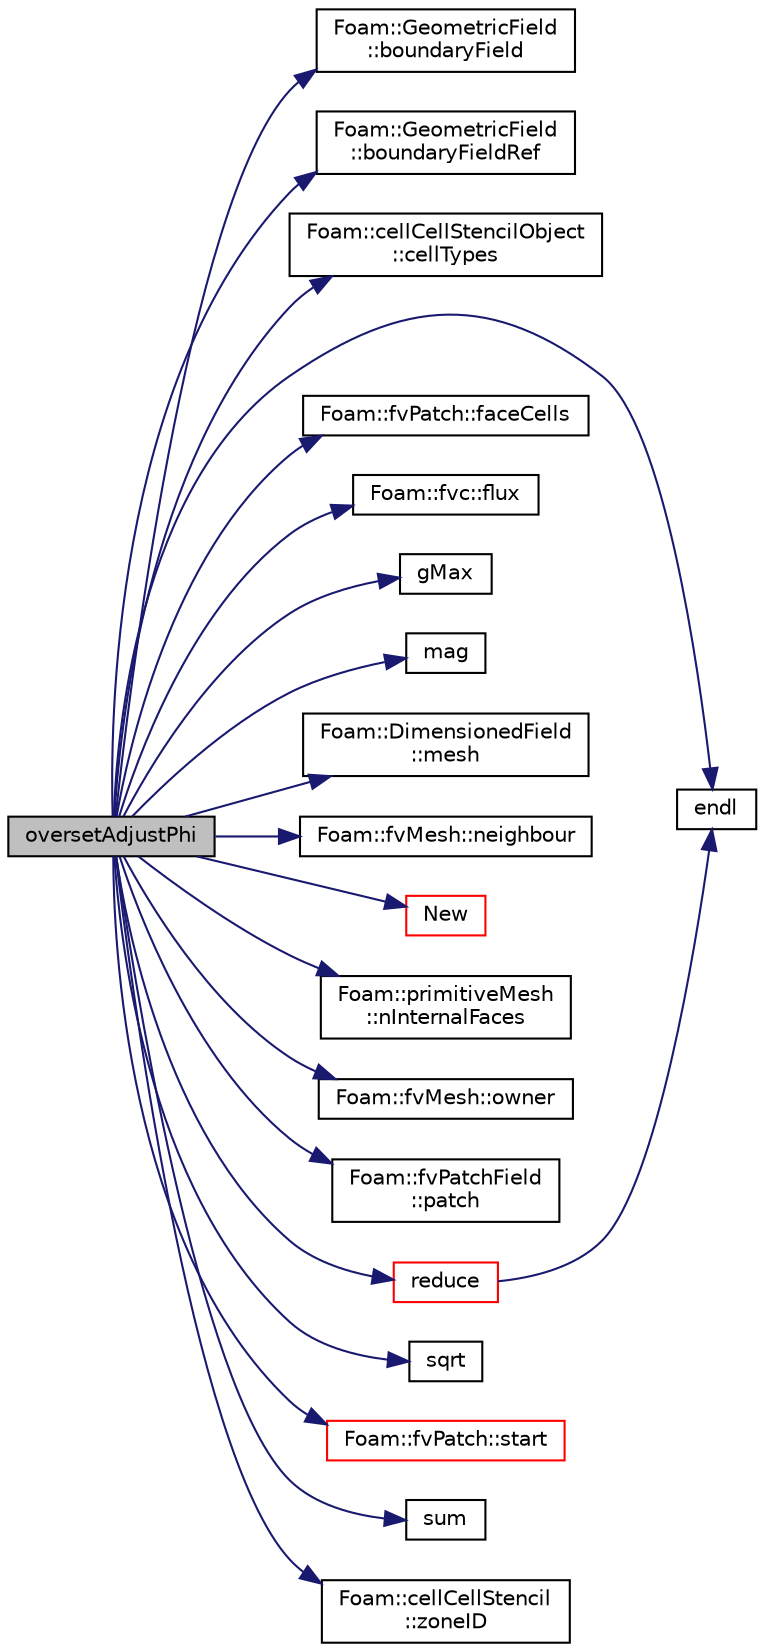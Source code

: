digraph "oversetAdjustPhi"
{
  bgcolor="transparent";
  edge [fontname="Helvetica",fontsize="10",labelfontname="Helvetica",labelfontsize="10"];
  node [fontname="Helvetica",fontsize="10",shape=record];
  rankdir="LR";
  Node1 [label="oversetAdjustPhi",height=0.2,width=0.4,color="black", fillcolor="grey75", style="filled" fontcolor="black"];
  Node1 -> Node2 [color="midnightblue",fontsize="10",style="solid",fontname="Helvetica"];
  Node2 [label="Foam::GeometricField\l::boundaryField",height=0.2,width=0.4,color="black",URL="$classFoam_1_1GeometricField.html#a6987ef31fb532d0fc43c84eca14fe558",tooltip="Return const-reference to the boundary field. "];
  Node1 -> Node3 [color="midnightblue",fontsize="10",style="solid",fontname="Helvetica"];
  Node3 [label="Foam::GeometricField\l::boundaryFieldRef",height=0.2,width=0.4,color="black",URL="$classFoam_1_1GeometricField.html#a6edc5d66db5af23a74a30619ad7eed5a",tooltip="Return a reference to the boundary field. "];
  Node1 -> Node4 [color="midnightblue",fontsize="10",style="solid",fontname="Helvetica"];
  Node4 [label="Foam::cellCellStencilObject\l::cellTypes",height=0.2,width=0.4,color="black",URL="$classFoam_1_1cellCellStencilObject.html#a3fbae896b9d0448d919bb3b2f56e1274",tooltip="Return the cell type list. "];
  Node1 -> Node5 [color="midnightblue",fontsize="10",style="solid",fontname="Helvetica"];
  Node5 [label="endl",height=0.2,width=0.4,color="black",URL="$namespaceFoam.html#a2db8fe02a0d3909e9351bb4275b23ce4",tooltip="Add newline and flush stream. "];
  Node1 -> Node6 [color="midnightblue",fontsize="10",style="solid",fontname="Helvetica"];
  Node6 [label="Foam::fvPatch::faceCells",height=0.2,width=0.4,color="black",URL="$classFoam_1_1fvPatch.html#a7cbd3f7d875089fbed897f536ef662c9",tooltip="Return faceCells. "];
  Node1 -> Node7 [color="midnightblue",fontsize="10",style="solid",fontname="Helvetica"];
  Node7 [label="Foam::fvc::flux",height=0.2,width=0.4,color="black",URL="$namespaceFoam_1_1fvc.html#a8fc1922666ca94c5fd207b8b96f99467",tooltip="Return the face-flux field obtained from the given volVectorField. "];
  Node1 -> Node8 [color="midnightblue",fontsize="10",style="solid",fontname="Helvetica"];
  Node8 [label="gMax",height=0.2,width=0.4,color="black",URL="$namespaceFoam.html#ae8d631fb8e841947408bb711abfb1e67"];
  Node1 -> Node9 [color="midnightblue",fontsize="10",style="solid",fontname="Helvetica"];
  Node9 [label="mag",height=0.2,width=0.4,color="black",URL="$namespaceFoam.html#a834bb6faa2fd38f3b65634f2e1987e97"];
  Node1 -> Node10 [color="midnightblue",fontsize="10",style="solid",fontname="Helvetica"];
  Node10 [label="Foam::DimensionedField\l::mesh",height=0.2,width=0.4,color="black",URL="$classFoam_1_1DimensionedField.html#abdefa6904b53f35c49185ee1cb3d1800",tooltip="Return mesh. "];
  Node1 -> Node11 [color="midnightblue",fontsize="10",style="solid",fontname="Helvetica"];
  Node11 [label="Foam::fvMesh::neighbour",height=0.2,width=0.4,color="black",URL="$classFoam_1_1fvMesh.html#a942a1cffef163625ee3408ae1f057dec",tooltip="Internal face neighbour. "];
  Node1 -> Node12 [color="midnightblue",fontsize="10",style="solid",fontname="Helvetica"];
  Node12 [label="New",height=0.2,width=0.4,color="red",URL="$namespaceFoam.html#a9d62cf14554c95e83f83f14909d9e0ec",tooltip="Global function forwards to reuseTmpDimensionedField::New. "];
  Node1 -> Node13 [color="midnightblue",fontsize="10",style="solid",fontname="Helvetica"];
  Node13 [label="Foam::primitiveMesh\l::nInternalFaces",height=0.2,width=0.4,color="black",URL="$classFoam_1_1primitiveMesh.html#a3078ec5cedf6305a3e5781a7d005f0fc",tooltip="Number of internal faces. "];
  Node1 -> Node14 [color="midnightblue",fontsize="10",style="solid",fontname="Helvetica"];
  Node14 [label="Foam::fvMesh::owner",height=0.2,width=0.4,color="black",URL="$classFoam_1_1fvMesh.html#a81b70644afb4bbfce365e57592142fcc",tooltip="Internal face owner. Note bypassing virtual mechanism so. "];
  Node1 -> Node15 [color="midnightblue",fontsize="10",style="solid",fontname="Helvetica"];
  Node15 [label="Foam::fvPatchField\l::patch",height=0.2,width=0.4,color="black",URL="$classFoam_1_1fvPatchField.html#ad735de1fbd0f85c12ad0c37deb62d22c",tooltip="Return patch. "];
  Node1 -> Node16 [color="midnightblue",fontsize="10",style="solid",fontname="Helvetica"];
  Node16 [label="reduce",height=0.2,width=0.4,color="red",URL="$namespaceFoam.html#a7ffd6af4acc2eb9ba72ee296b5ecda23"];
  Node16 -> Node5 [color="midnightblue",fontsize="10",style="solid",fontname="Helvetica"];
  Node1 -> Node17 [color="midnightblue",fontsize="10",style="solid",fontname="Helvetica"];
  Node17 [label="sqrt",height=0.2,width=0.4,color="black",URL="$namespaceFoam.html#a8616bd62eebf2342a80222fecb1bda71"];
  Node1 -> Node18 [color="midnightblue",fontsize="10",style="solid",fontname="Helvetica"];
  Node18 [label="Foam::fvPatch::start",height=0.2,width=0.4,color="red",URL="$classFoam_1_1fvPatch.html#a1c3ff78f251a898a5d5bbc08887bdb52",tooltip="Return start label of this patch in the polyMesh face list. "];
  Node1 -> Node19 [color="midnightblue",fontsize="10",style="solid",fontname="Helvetica"];
  Node19 [label="sum",height=0.2,width=0.4,color="black",URL="$namespaceFoam.html#a3d8733143aad0e03b300186ab4bef137"];
  Node1 -> Node20 [color="midnightblue",fontsize="10",style="solid",fontname="Helvetica"];
  Node20 [label="Foam::cellCellStencil\l::zoneID",height=0.2,width=0.4,color="black",URL="$classFoam_1_1cellCellStencil.html#a3bcaaae0a92499f3106749424f55eb74",tooltip="Helper: get reference to registered zoneID. Loads volScalarField. "];
}
